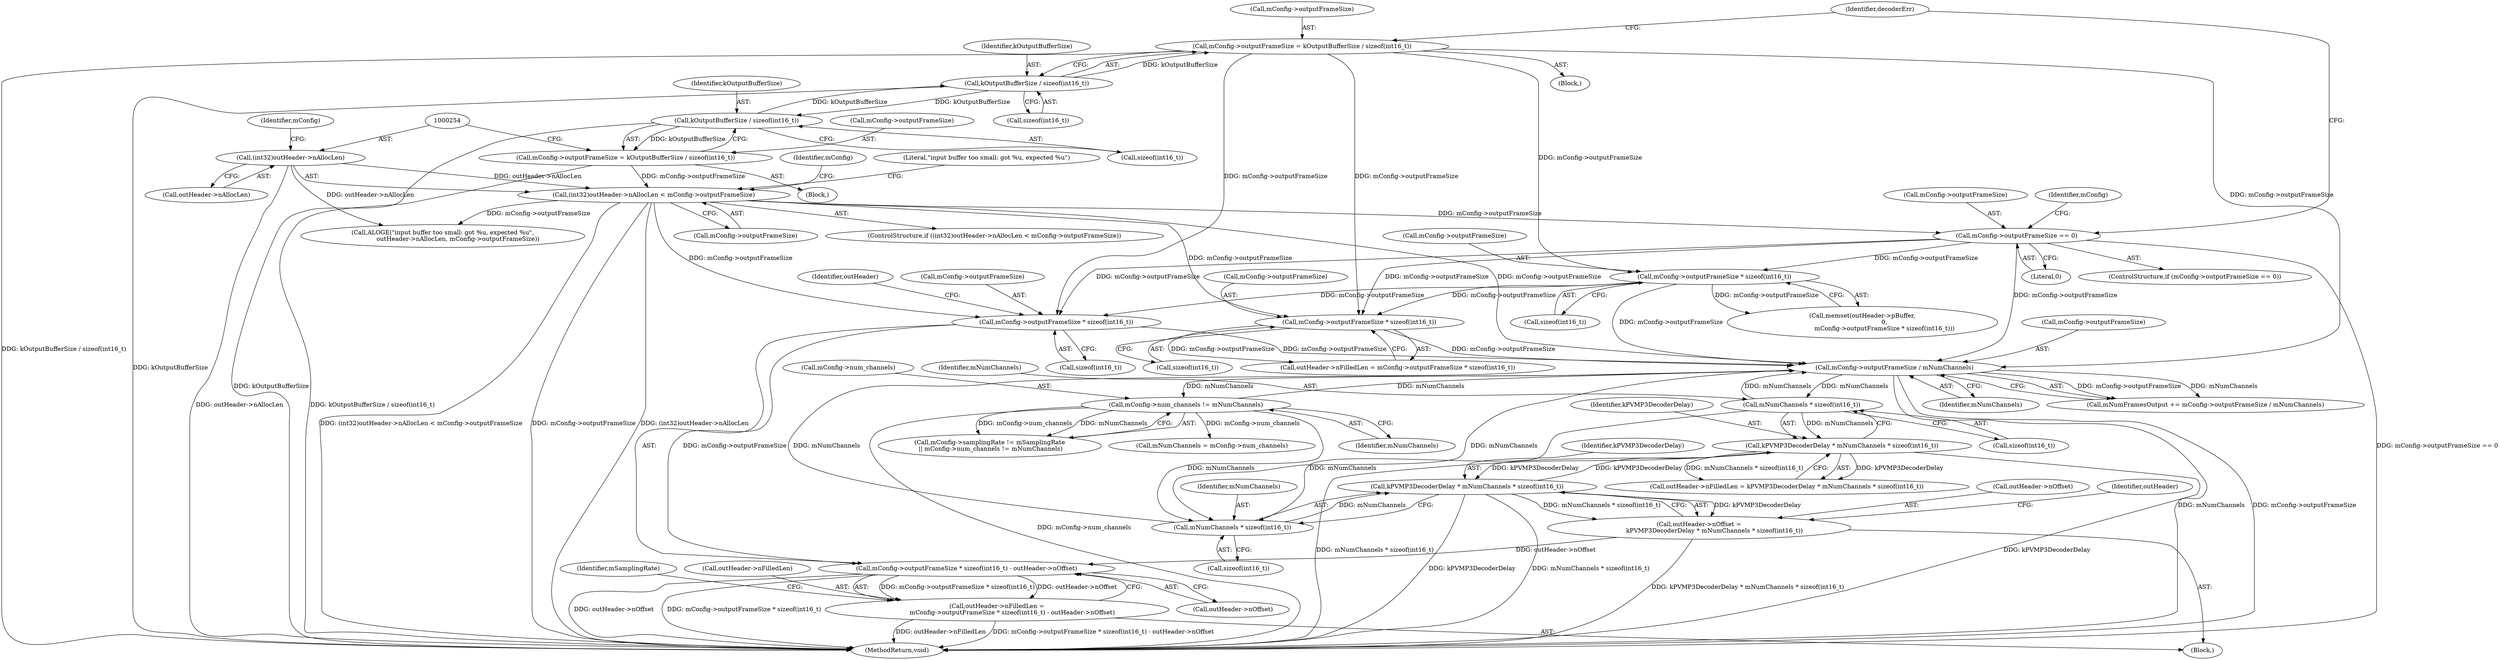 digraph "0_Android_c2639afac631f5c1ffddf70ee8a6fe943d0bedf9@pointer" {
"1000461" [label="(Call,mConfig->outputFrameSize * sizeof(int16_t) - outHeader->nOffset)"];
"1000462" [label="(Call,mConfig->outputFrameSize * sizeof(int16_t))"];
"1000332" [label="(Call,mConfig->outputFrameSize = kOutputBufferSize / sizeof(int16_t))"];
"1000336" [label="(Call,kOutputBufferSize / sizeof(int16_t))"];
"1000247" [label="(Call,kOutputBufferSize / sizeof(int16_t))"];
"1000392" [label="(Call,mConfig->outputFrameSize * sizeof(int16_t))"];
"1000326" [label="(Call,mConfig->outputFrameSize == 0)"];
"1000252" [label="(Call,(int32)outHeader->nAllocLen < mConfig->outputFrameSize)"];
"1000253" [label="(Call,(int32)outHeader->nAllocLen)"];
"1000243" [label="(Call,mConfig->outputFrameSize = kOutputBufferSize / sizeof(int16_t))"];
"1000447" [label="(Call,outHeader->nOffset =\n                kPVMP3DecoderDelay * mNumChannels * sizeof(int16_t))"];
"1000451" [label="(Call,kPVMP3DecoderDelay * mNumChannels * sizeof(int16_t))"];
"1000360" [label="(Call,kPVMP3DecoderDelay * mNumChannels * sizeof(int16_t))"];
"1000362" [label="(Call,mNumChannels * sizeof(int16_t))"];
"1000540" [label="(Call,mConfig->outputFrameSize / mNumChannels)"];
"1000485" [label="(Call,mConfig->outputFrameSize * sizeof(int16_t))"];
"1000416" [label="(Call,mConfig->num_channels != mNumChannels)"];
"1000453" [label="(Call,mNumChannels * sizeof(int16_t))"];
"1000457" [label="(Call,outHeader->nFilledLen =\n                mConfig->outputFrameSize * sizeof(int16_t) - outHeader->nOffset)"];
"1000560" [label="(MethodReturn,void)"];
"1000255" [label="(Call,outHeader->nAllocLen)"];
"1000258" [label="(Call,mConfig->outputFrameSize)"];
"1000133" [label="(Block,)"];
"1000330" [label="(Literal,0)"];
"1000361" [label="(Identifier,kPVMP3DecoderDelay)"];
"1000338" [label="(Call,sizeof(int16_t))"];
"1000452" [label="(Identifier,kPVMP3DecoderDelay)"];
"1000336" [label="(Call,kOutputBufferSize / sizeof(int16_t))"];
"1000541" [label="(Call,mConfig->outputFrameSize)"];
"1000455" [label="(Call,sizeof(int16_t))"];
"1000491" [label="(Identifier,mSamplingRate)"];
"1000443" [label="(Block,)"];
"1000461" [label="(Call,mConfig->outputFrameSize * sizeof(int16_t) - outHeader->nOffset)"];
"1000469" [label="(Identifier,outHeader)"];
"1000544" [label="(Identifier,mNumChannels)"];
"1000420" [label="(Identifier,mNumChannels)"];
"1000454" [label="(Identifier,mNumChannels)"];
"1000252" [label="(Call,(int32)outHeader->nAllocLen < mConfig->outputFrameSize)"];
"1000463" [label="(Call,mConfig->outputFrameSize)"];
"1000416" [label="(Call,mConfig->num_channels != mNumChannels)"];
"1000343" [label="(Identifier,decoderErr)"];
"1000458" [label="(Call,outHeader->nFilledLen)"];
"1000253" [label="(Call,(int32)outHeader->nAllocLen)"];
"1000247" [label="(Call,kOutputBufferSize / sizeof(int16_t))"];
"1000333" [label="(Call,mConfig->outputFrameSize)"];
"1000447" [label="(Call,outHeader->nOffset =\n                kPVMP3DecoderDelay * mNumChannels * sizeof(int16_t))"];
"1000337" [label="(Identifier,kOutputBufferSize)"];
"1000251" [label="(ControlStructure,if ((int32)outHeader->nAllocLen < mConfig->outputFrameSize))"];
"1000453" [label="(Call,mNumChannels * sizeof(int16_t))"];
"1000489" [label="(Call,sizeof(int16_t))"];
"1000417" [label="(Call,mConfig->num_channels)"];
"1000327" [label="(Call,mConfig->outputFrameSize)"];
"1000485" [label="(Call,mConfig->outputFrameSize * sizeof(int16_t))"];
"1000392" [label="(Call,mConfig->outputFrameSize * sizeof(int16_t))"];
"1000457" [label="(Call,outHeader->nFilledLen =\n                mConfig->outputFrameSize * sizeof(int16_t) - outHeader->nOffset)"];
"1000410" [label="(Call,mConfig->samplingRate != mSamplingRate\n || mConfig->num_channels != mNumChannels)"];
"1000364" [label="(Call,sizeof(int16_t))"];
"1000248" [label="(Identifier,kOutputBufferSize)"];
"1000259" [label="(Identifier,mConfig)"];
"1000468" [label="(Call,outHeader->nOffset)"];
"1000244" [label="(Call,mConfig->outputFrameSize)"];
"1000249" [label="(Call,sizeof(int16_t))"];
"1000466" [label="(Call,sizeof(int16_t))"];
"1000363" [label="(Identifier,mNumChannels)"];
"1000356" [label="(Call,outHeader->nFilledLen = kPVMP3DecoderDelay * mNumChannels * sizeof(int16_t))"];
"1000332" [label="(Call,mConfig->outputFrameSize = kOutputBufferSize / sizeof(int16_t))"];
"1000387" [label="(Call,memset(outHeader->pBuffer,\n                       0,\n                       mConfig->outputFrameSize * sizeof(int16_t)))"];
"1000326" [label="(Call,mConfig->outputFrameSize == 0)"];
"1000284" [label="(Identifier,mConfig)"];
"1000331" [label="(Block,)"];
"1000362" [label="(Call,mNumChannels * sizeof(int16_t))"];
"1000538" [label="(Call,mNumFramesOutput += mConfig->outputFrameSize / mNumChannels)"];
"1000243" [label="(Call,mConfig->outputFrameSize = kOutputBufferSize / sizeof(int16_t))"];
"1000325" [label="(ControlStructure,if (mConfig->outputFrameSize == 0))"];
"1000396" [label="(Call,sizeof(int16_t))"];
"1000360" [label="(Call,kPVMP3DecoderDelay * mNumChannels * sizeof(int16_t))"];
"1000334" [label="(Identifier,mConfig)"];
"1000448" [label="(Call,outHeader->nOffset)"];
"1000427" [label="(Call,mNumChannels = mConfig->num_channels)"];
"1000393" [label="(Call,mConfig->outputFrameSize)"];
"1000462" [label="(Call,mConfig->outputFrameSize * sizeof(int16_t))"];
"1000262" [label="(Call,ALOGE(\"input buffer too small: got %u, expected %u\",\n                outHeader->nAllocLen, mConfig->outputFrameSize))"];
"1000451" [label="(Call,kPVMP3DecoderDelay * mNumChannels * sizeof(int16_t))"];
"1000481" [label="(Call,outHeader->nFilledLen = mConfig->outputFrameSize * sizeof(int16_t))"];
"1000486" [label="(Call,mConfig->outputFrameSize)"];
"1000540" [label="(Call,mConfig->outputFrameSize / mNumChannels)"];
"1000459" [label="(Identifier,outHeader)"];
"1000263" [label="(Literal,\"input buffer too small: got %u, expected %u\")"];
"1000461" -> "1000457"  [label="AST: "];
"1000461" -> "1000468"  [label="CFG: "];
"1000462" -> "1000461"  [label="AST: "];
"1000468" -> "1000461"  [label="AST: "];
"1000457" -> "1000461"  [label="CFG: "];
"1000461" -> "1000560"  [label="DDG: outHeader->nOffset"];
"1000461" -> "1000560"  [label="DDG: mConfig->outputFrameSize * sizeof(int16_t)"];
"1000461" -> "1000457"  [label="DDG: mConfig->outputFrameSize * sizeof(int16_t)"];
"1000461" -> "1000457"  [label="DDG: outHeader->nOffset"];
"1000462" -> "1000461"  [label="DDG: mConfig->outputFrameSize"];
"1000447" -> "1000461"  [label="DDG: outHeader->nOffset"];
"1000462" -> "1000466"  [label="CFG: "];
"1000463" -> "1000462"  [label="AST: "];
"1000466" -> "1000462"  [label="AST: "];
"1000469" -> "1000462"  [label="CFG: "];
"1000332" -> "1000462"  [label="DDG: mConfig->outputFrameSize"];
"1000392" -> "1000462"  [label="DDG: mConfig->outputFrameSize"];
"1000252" -> "1000462"  [label="DDG: mConfig->outputFrameSize"];
"1000326" -> "1000462"  [label="DDG: mConfig->outputFrameSize"];
"1000462" -> "1000540"  [label="DDG: mConfig->outputFrameSize"];
"1000332" -> "1000331"  [label="AST: "];
"1000332" -> "1000336"  [label="CFG: "];
"1000333" -> "1000332"  [label="AST: "];
"1000336" -> "1000332"  [label="AST: "];
"1000343" -> "1000332"  [label="CFG: "];
"1000332" -> "1000560"  [label="DDG: kOutputBufferSize / sizeof(int16_t)"];
"1000336" -> "1000332"  [label="DDG: kOutputBufferSize"];
"1000332" -> "1000392"  [label="DDG: mConfig->outputFrameSize"];
"1000332" -> "1000485"  [label="DDG: mConfig->outputFrameSize"];
"1000332" -> "1000540"  [label="DDG: mConfig->outputFrameSize"];
"1000336" -> "1000338"  [label="CFG: "];
"1000337" -> "1000336"  [label="AST: "];
"1000338" -> "1000336"  [label="AST: "];
"1000336" -> "1000560"  [label="DDG: kOutputBufferSize"];
"1000336" -> "1000247"  [label="DDG: kOutputBufferSize"];
"1000247" -> "1000336"  [label="DDG: kOutputBufferSize"];
"1000247" -> "1000243"  [label="AST: "];
"1000247" -> "1000249"  [label="CFG: "];
"1000248" -> "1000247"  [label="AST: "];
"1000249" -> "1000247"  [label="AST: "];
"1000243" -> "1000247"  [label="CFG: "];
"1000247" -> "1000560"  [label="DDG: kOutputBufferSize"];
"1000247" -> "1000243"  [label="DDG: kOutputBufferSize"];
"1000392" -> "1000387"  [label="AST: "];
"1000392" -> "1000396"  [label="CFG: "];
"1000393" -> "1000392"  [label="AST: "];
"1000396" -> "1000392"  [label="AST: "];
"1000387" -> "1000392"  [label="CFG: "];
"1000392" -> "1000387"  [label="DDG: mConfig->outputFrameSize"];
"1000326" -> "1000392"  [label="DDG: mConfig->outputFrameSize"];
"1000392" -> "1000485"  [label="DDG: mConfig->outputFrameSize"];
"1000392" -> "1000540"  [label="DDG: mConfig->outputFrameSize"];
"1000326" -> "1000325"  [label="AST: "];
"1000326" -> "1000330"  [label="CFG: "];
"1000327" -> "1000326"  [label="AST: "];
"1000330" -> "1000326"  [label="AST: "];
"1000334" -> "1000326"  [label="CFG: "];
"1000343" -> "1000326"  [label="CFG: "];
"1000326" -> "1000560"  [label="DDG: mConfig->outputFrameSize == 0"];
"1000252" -> "1000326"  [label="DDG: mConfig->outputFrameSize"];
"1000326" -> "1000485"  [label="DDG: mConfig->outputFrameSize"];
"1000326" -> "1000540"  [label="DDG: mConfig->outputFrameSize"];
"1000252" -> "1000251"  [label="AST: "];
"1000252" -> "1000258"  [label="CFG: "];
"1000253" -> "1000252"  [label="AST: "];
"1000258" -> "1000252"  [label="AST: "];
"1000263" -> "1000252"  [label="CFG: "];
"1000284" -> "1000252"  [label="CFG: "];
"1000252" -> "1000560"  [label="DDG: (int32)outHeader->nAllocLen"];
"1000252" -> "1000560"  [label="DDG: (int32)outHeader->nAllocLen < mConfig->outputFrameSize"];
"1000252" -> "1000560"  [label="DDG: mConfig->outputFrameSize"];
"1000253" -> "1000252"  [label="DDG: outHeader->nAllocLen"];
"1000243" -> "1000252"  [label="DDG: mConfig->outputFrameSize"];
"1000252" -> "1000262"  [label="DDG: mConfig->outputFrameSize"];
"1000252" -> "1000485"  [label="DDG: mConfig->outputFrameSize"];
"1000252" -> "1000540"  [label="DDG: mConfig->outputFrameSize"];
"1000253" -> "1000255"  [label="CFG: "];
"1000254" -> "1000253"  [label="AST: "];
"1000255" -> "1000253"  [label="AST: "];
"1000259" -> "1000253"  [label="CFG: "];
"1000253" -> "1000560"  [label="DDG: outHeader->nAllocLen"];
"1000253" -> "1000262"  [label="DDG: outHeader->nAllocLen"];
"1000243" -> "1000133"  [label="AST: "];
"1000244" -> "1000243"  [label="AST: "];
"1000254" -> "1000243"  [label="CFG: "];
"1000243" -> "1000560"  [label="DDG: kOutputBufferSize / sizeof(int16_t)"];
"1000447" -> "1000443"  [label="AST: "];
"1000447" -> "1000451"  [label="CFG: "];
"1000448" -> "1000447"  [label="AST: "];
"1000451" -> "1000447"  [label="AST: "];
"1000459" -> "1000447"  [label="CFG: "];
"1000447" -> "1000560"  [label="DDG: kPVMP3DecoderDelay * mNumChannels * sizeof(int16_t)"];
"1000451" -> "1000447"  [label="DDG: kPVMP3DecoderDelay"];
"1000451" -> "1000447"  [label="DDG: mNumChannels * sizeof(int16_t)"];
"1000451" -> "1000453"  [label="CFG: "];
"1000452" -> "1000451"  [label="AST: "];
"1000453" -> "1000451"  [label="AST: "];
"1000451" -> "1000560"  [label="DDG: kPVMP3DecoderDelay"];
"1000451" -> "1000560"  [label="DDG: mNumChannels * sizeof(int16_t)"];
"1000451" -> "1000360"  [label="DDG: kPVMP3DecoderDelay"];
"1000360" -> "1000451"  [label="DDG: kPVMP3DecoderDelay"];
"1000453" -> "1000451"  [label="DDG: mNumChannels"];
"1000360" -> "1000356"  [label="AST: "];
"1000360" -> "1000362"  [label="CFG: "];
"1000361" -> "1000360"  [label="AST: "];
"1000362" -> "1000360"  [label="AST: "];
"1000356" -> "1000360"  [label="CFG: "];
"1000360" -> "1000560"  [label="DDG: kPVMP3DecoderDelay"];
"1000360" -> "1000560"  [label="DDG: mNumChannels * sizeof(int16_t)"];
"1000360" -> "1000356"  [label="DDG: kPVMP3DecoderDelay"];
"1000360" -> "1000356"  [label="DDG: mNumChannels * sizeof(int16_t)"];
"1000362" -> "1000360"  [label="DDG: mNumChannels"];
"1000362" -> "1000364"  [label="CFG: "];
"1000363" -> "1000362"  [label="AST: "];
"1000364" -> "1000362"  [label="AST: "];
"1000540" -> "1000362"  [label="DDG: mNumChannels"];
"1000362" -> "1000453"  [label="DDG: mNumChannels"];
"1000362" -> "1000540"  [label="DDG: mNumChannels"];
"1000540" -> "1000538"  [label="AST: "];
"1000540" -> "1000544"  [label="CFG: "];
"1000541" -> "1000540"  [label="AST: "];
"1000544" -> "1000540"  [label="AST: "];
"1000538" -> "1000540"  [label="CFG: "];
"1000540" -> "1000560"  [label="DDG: mNumChannels"];
"1000540" -> "1000560"  [label="DDG: mConfig->outputFrameSize"];
"1000540" -> "1000416"  [label="DDG: mNumChannels"];
"1000540" -> "1000453"  [label="DDG: mNumChannels"];
"1000540" -> "1000538"  [label="DDG: mConfig->outputFrameSize"];
"1000540" -> "1000538"  [label="DDG: mNumChannels"];
"1000485" -> "1000540"  [label="DDG: mConfig->outputFrameSize"];
"1000416" -> "1000540"  [label="DDG: mNumChannels"];
"1000453" -> "1000540"  [label="DDG: mNumChannels"];
"1000485" -> "1000481"  [label="AST: "];
"1000485" -> "1000489"  [label="CFG: "];
"1000486" -> "1000485"  [label="AST: "];
"1000489" -> "1000485"  [label="AST: "];
"1000481" -> "1000485"  [label="CFG: "];
"1000485" -> "1000481"  [label="DDG: mConfig->outputFrameSize"];
"1000416" -> "1000410"  [label="AST: "];
"1000416" -> "1000420"  [label="CFG: "];
"1000417" -> "1000416"  [label="AST: "];
"1000420" -> "1000416"  [label="AST: "];
"1000410" -> "1000416"  [label="CFG: "];
"1000416" -> "1000560"  [label="DDG: mConfig->num_channels"];
"1000416" -> "1000410"  [label="DDG: mConfig->num_channels"];
"1000416" -> "1000410"  [label="DDG: mNumChannels"];
"1000416" -> "1000427"  [label="DDG: mConfig->num_channels"];
"1000416" -> "1000453"  [label="DDG: mNumChannels"];
"1000453" -> "1000455"  [label="CFG: "];
"1000454" -> "1000453"  [label="AST: "];
"1000455" -> "1000453"  [label="AST: "];
"1000457" -> "1000443"  [label="AST: "];
"1000458" -> "1000457"  [label="AST: "];
"1000491" -> "1000457"  [label="CFG: "];
"1000457" -> "1000560"  [label="DDG: mConfig->outputFrameSize * sizeof(int16_t) - outHeader->nOffset"];
"1000457" -> "1000560"  [label="DDG: outHeader->nFilledLen"];
}
